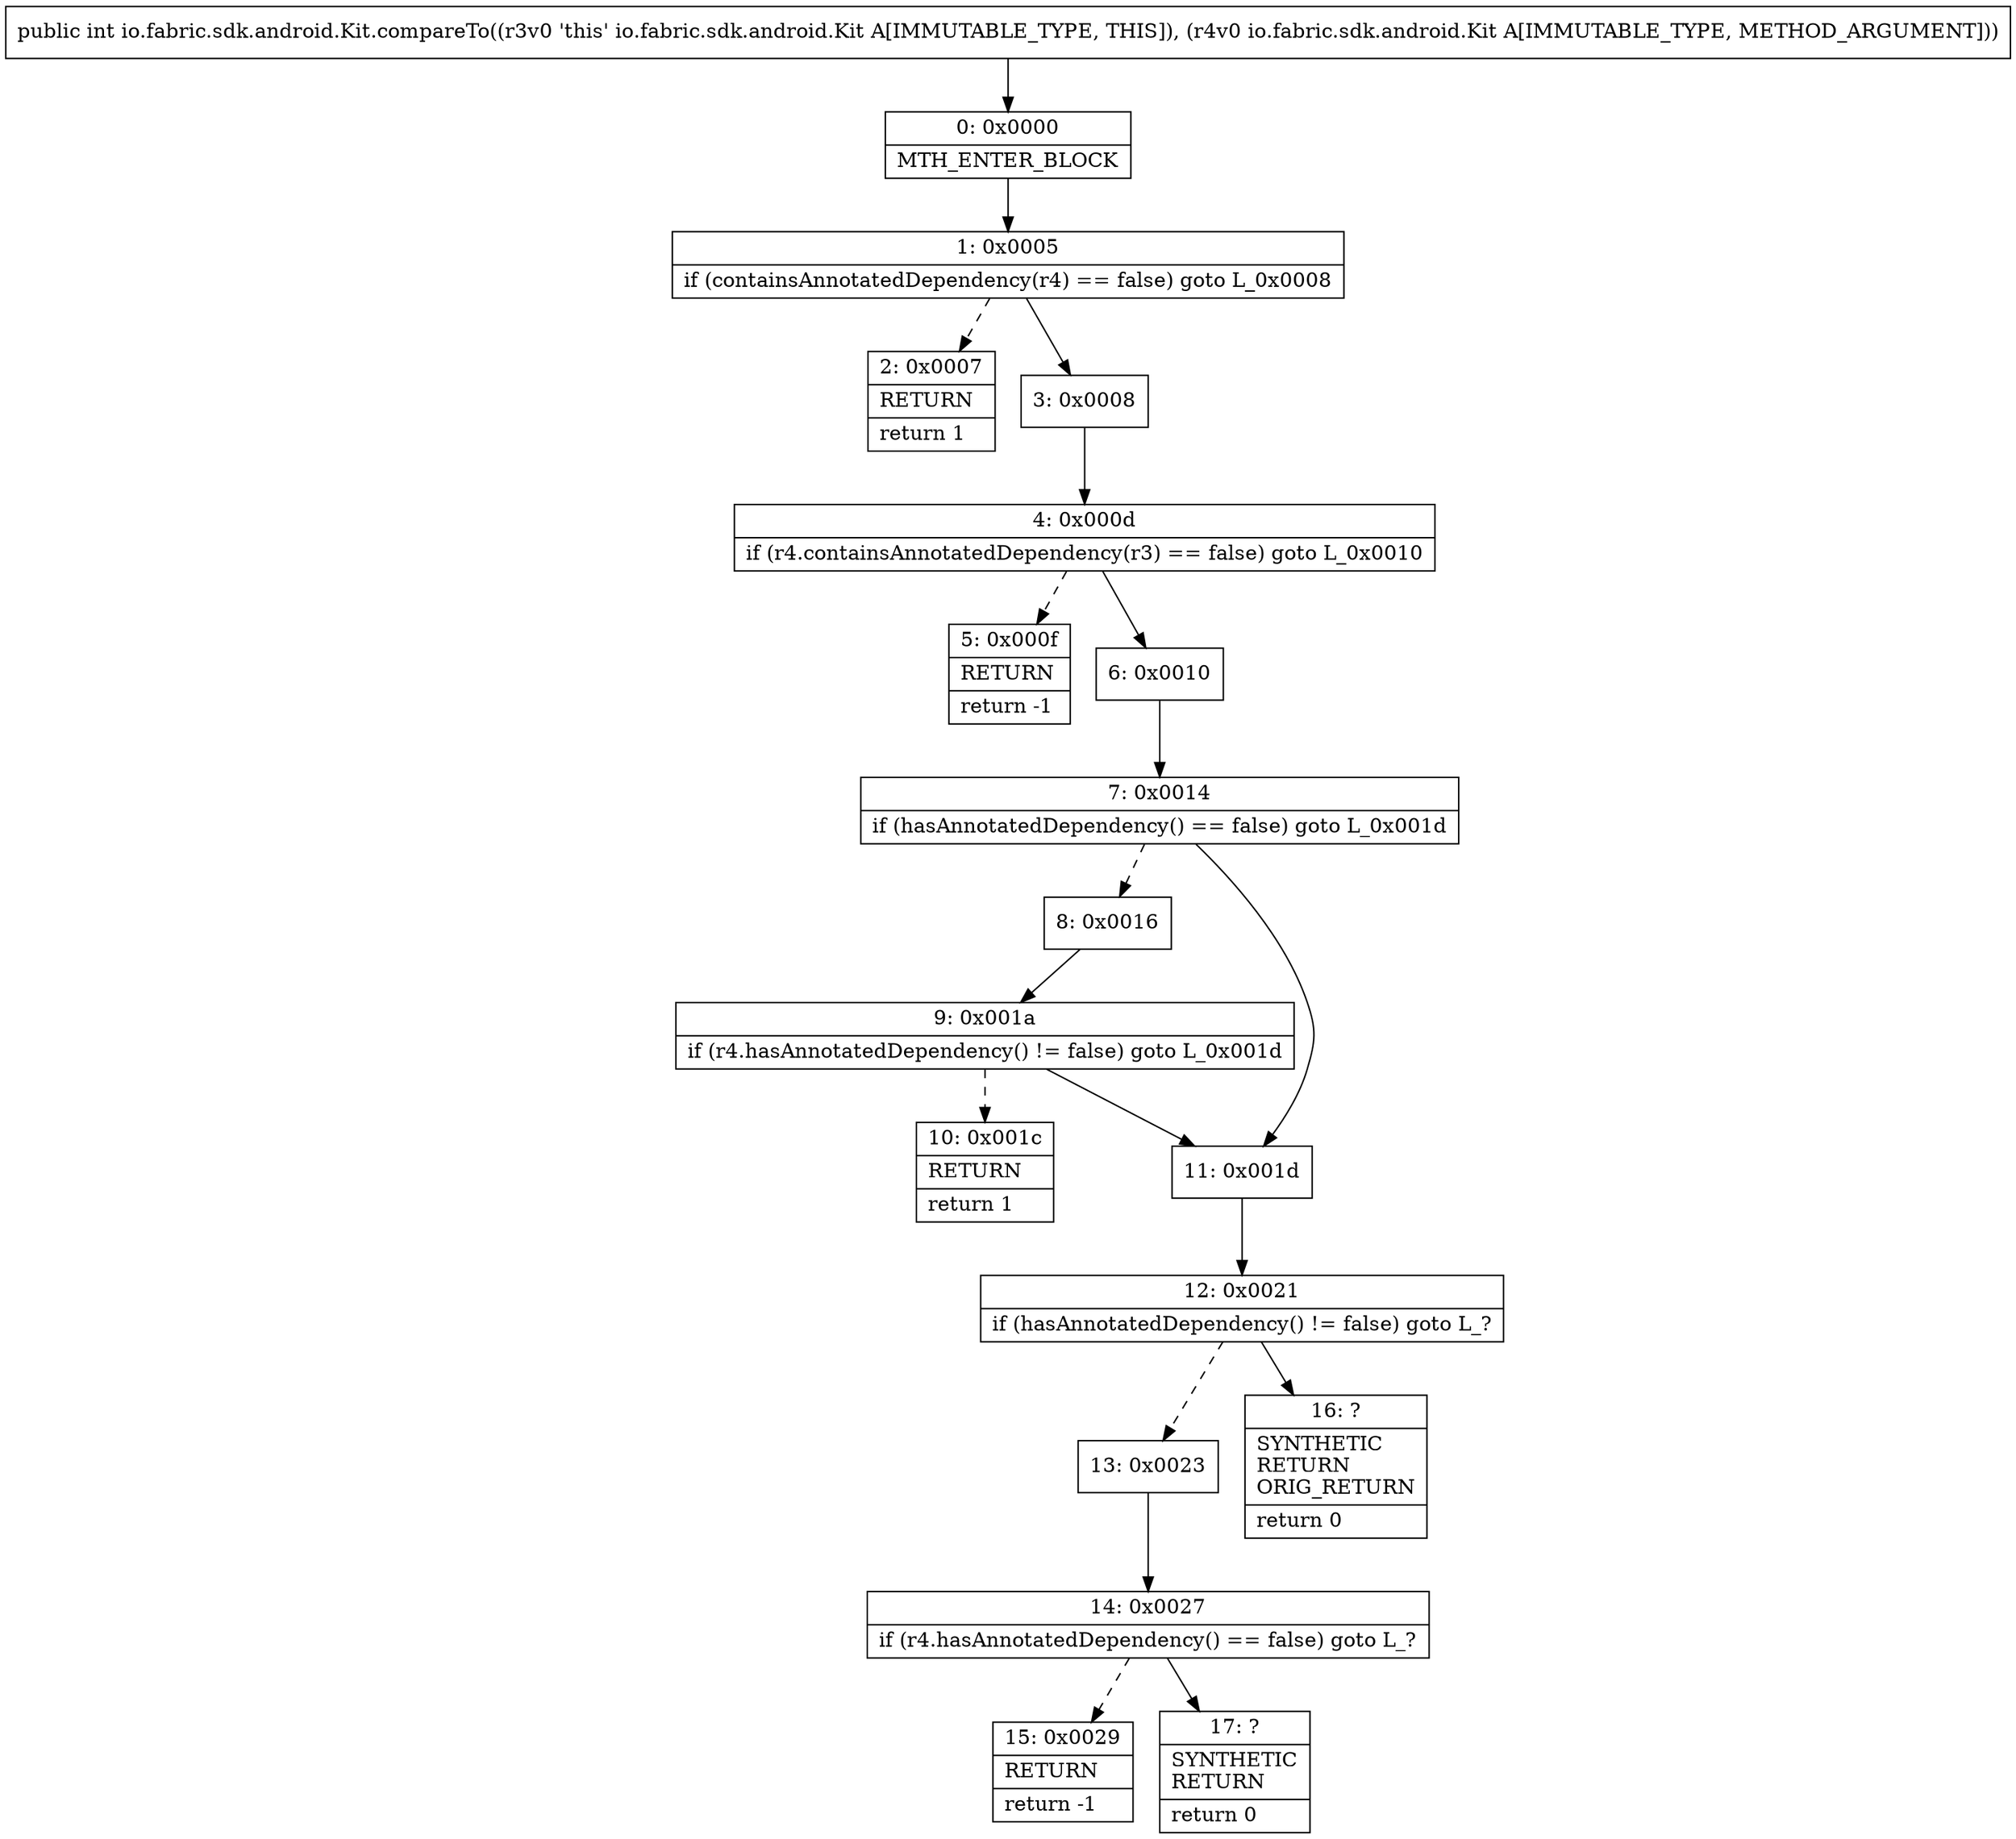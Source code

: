 digraph "CFG forio.fabric.sdk.android.Kit.compareTo(Lio\/fabric\/sdk\/android\/Kit;)I" {
Node_0 [shape=record,label="{0\:\ 0x0000|MTH_ENTER_BLOCK\l}"];
Node_1 [shape=record,label="{1\:\ 0x0005|if (containsAnnotatedDependency(r4) == false) goto L_0x0008\l}"];
Node_2 [shape=record,label="{2\:\ 0x0007|RETURN\l|return 1\l}"];
Node_3 [shape=record,label="{3\:\ 0x0008}"];
Node_4 [shape=record,label="{4\:\ 0x000d|if (r4.containsAnnotatedDependency(r3) == false) goto L_0x0010\l}"];
Node_5 [shape=record,label="{5\:\ 0x000f|RETURN\l|return \-1\l}"];
Node_6 [shape=record,label="{6\:\ 0x0010}"];
Node_7 [shape=record,label="{7\:\ 0x0014|if (hasAnnotatedDependency() == false) goto L_0x001d\l}"];
Node_8 [shape=record,label="{8\:\ 0x0016}"];
Node_9 [shape=record,label="{9\:\ 0x001a|if (r4.hasAnnotatedDependency() != false) goto L_0x001d\l}"];
Node_10 [shape=record,label="{10\:\ 0x001c|RETURN\l|return 1\l}"];
Node_11 [shape=record,label="{11\:\ 0x001d}"];
Node_12 [shape=record,label="{12\:\ 0x0021|if (hasAnnotatedDependency() != false) goto L_?\l}"];
Node_13 [shape=record,label="{13\:\ 0x0023}"];
Node_14 [shape=record,label="{14\:\ 0x0027|if (r4.hasAnnotatedDependency() == false) goto L_?\l}"];
Node_15 [shape=record,label="{15\:\ 0x0029|RETURN\l|return \-1\l}"];
Node_16 [shape=record,label="{16\:\ ?|SYNTHETIC\lRETURN\lORIG_RETURN\l|return 0\l}"];
Node_17 [shape=record,label="{17\:\ ?|SYNTHETIC\lRETURN\l|return 0\l}"];
MethodNode[shape=record,label="{public int io.fabric.sdk.android.Kit.compareTo((r3v0 'this' io.fabric.sdk.android.Kit A[IMMUTABLE_TYPE, THIS]), (r4v0 io.fabric.sdk.android.Kit A[IMMUTABLE_TYPE, METHOD_ARGUMENT])) }"];
MethodNode -> Node_0;
Node_0 -> Node_1;
Node_1 -> Node_2[style=dashed];
Node_1 -> Node_3;
Node_3 -> Node_4;
Node_4 -> Node_5[style=dashed];
Node_4 -> Node_6;
Node_6 -> Node_7;
Node_7 -> Node_8[style=dashed];
Node_7 -> Node_11;
Node_8 -> Node_9;
Node_9 -> Node_10[style=dashed];
Node_9 -> Node_11;
Node_11 -> Node_12;
Node_12 -> Node_13[style=dashed];
Node_12 -> Node_16;
Node_13 -> Node_14;
Node_14 -> Node_15[style=dashed];
Node_14 -> Node_17;
}

